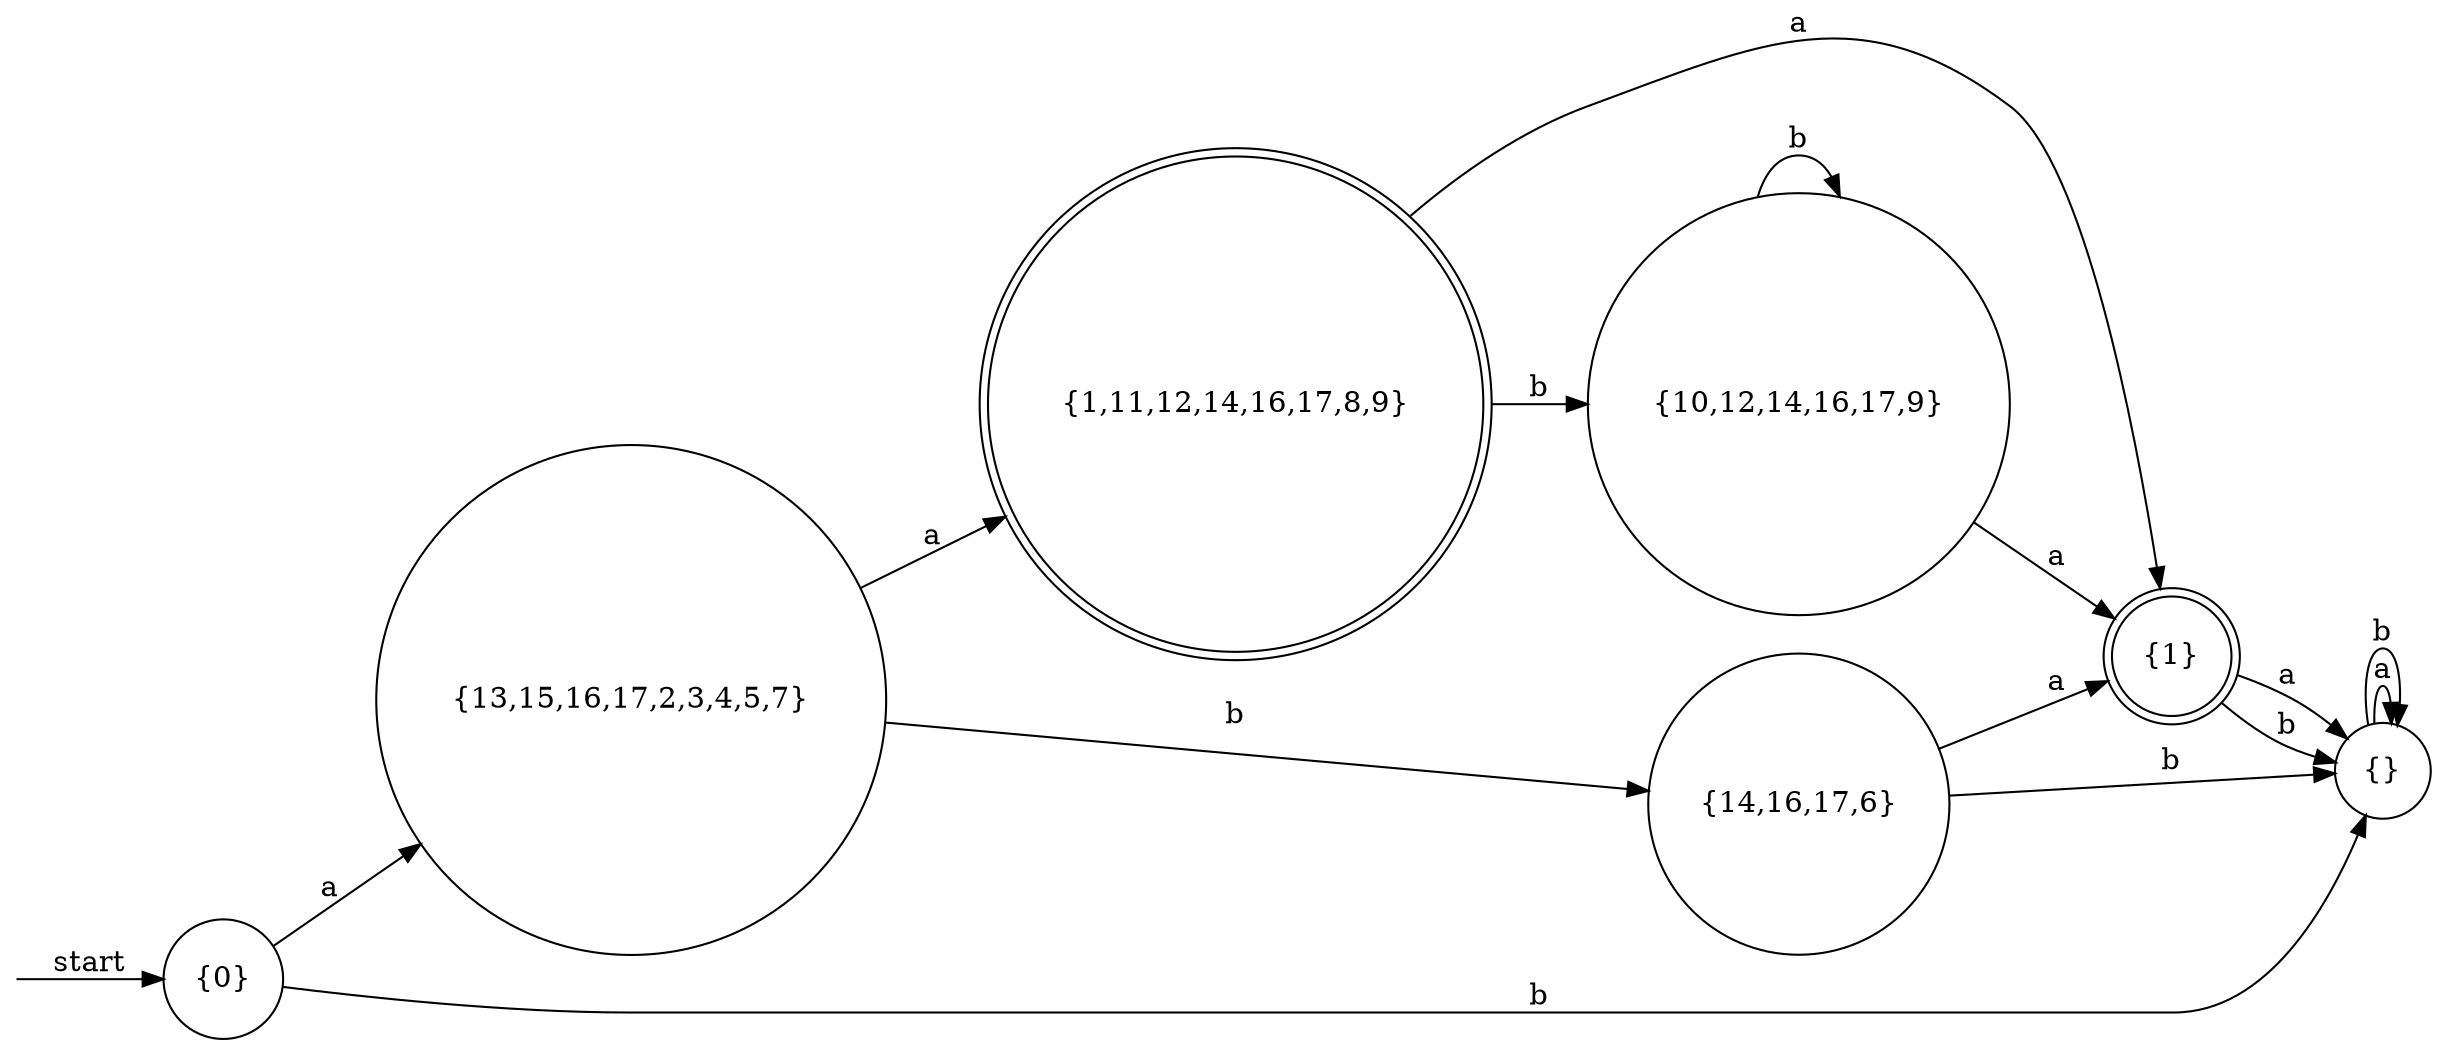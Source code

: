 digraph dfa {
    rankdir = LR;
    node [shape = circle];
    __start [style = invis, shape = point];
    __start -> "{0}" [ label = "start" ];
    node [shape = doublecircle]; "{1,11,12,14,16,17,8,9}" "{1}"
    node [shape = circle];
    "{0}" -> "{13,15,16,17,2,3,4,5,7}" [ label = "a" ];
    "{0}" -> "{}" [ label = "b" ];
    "{13,15,16,17,2,3,4,5,7}" -> "{1,11,12,14,16,17,8,9}" [ label = "a" ];
    "{13,15,16,17,2,3,4,5,7}" -> "{14,16,17,6}" [ label = "b" ];
    "{1,11,12,14,16,17,8,9}" -> "{1}" [ label = "a" ];
    "{1,11,12,14,16,17,8,9}" -> "{10,12,14,16,17,9}" [ label = "b" ];
    "{1}" -> "{}" [ label = "a" ];
    "{1}" -> "{}" [ label = "b" ];
    "{}" -> "{}" [ label = "a" ];
    "{}" -> "{}" [ label = "b" ];
    "{14,16,17,6}" -> "{1}" [ label = "a" ];
    "{14,16,17,6}" -> "{}" [ label = "b" ];
    "{10,12,14,16,17,9}" -> "{1}" [ label = "a" ];
    "{10,12,14,16,17,9}" -> "{10,12,14,16,17,9}" [ label = "b" ];
}
